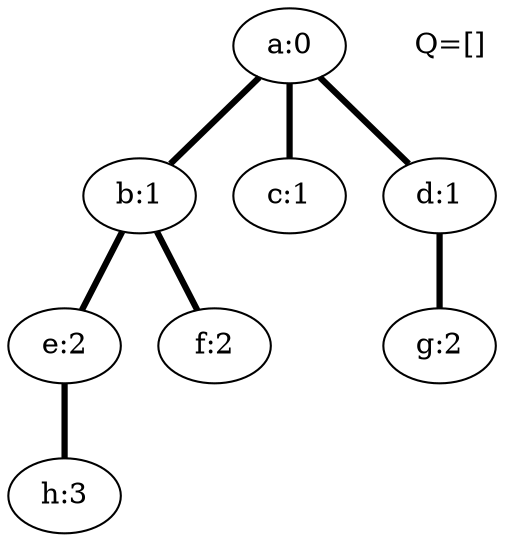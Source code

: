 Graph {
a [ label="a:0" ];
b [ label="b:1" ];
c [ label="c:1" ];
d [ label="d:1" ];
e [ label="e:2" ];
f [ label="f:2" ];
g [ label="g:2" ];
h [ label="h:3" ];
a--d[label="", penwidth=3];
a--b[label="", penwidth=3];
a--c[label="", penwidth=3];
b--e[label="", penwidth=3];
b--f[label="", penwidth=3];
d--g[label="", penwidth=3];
e--h[label="", penwidth=3];
legend[label="Q=[]", color=white];
}